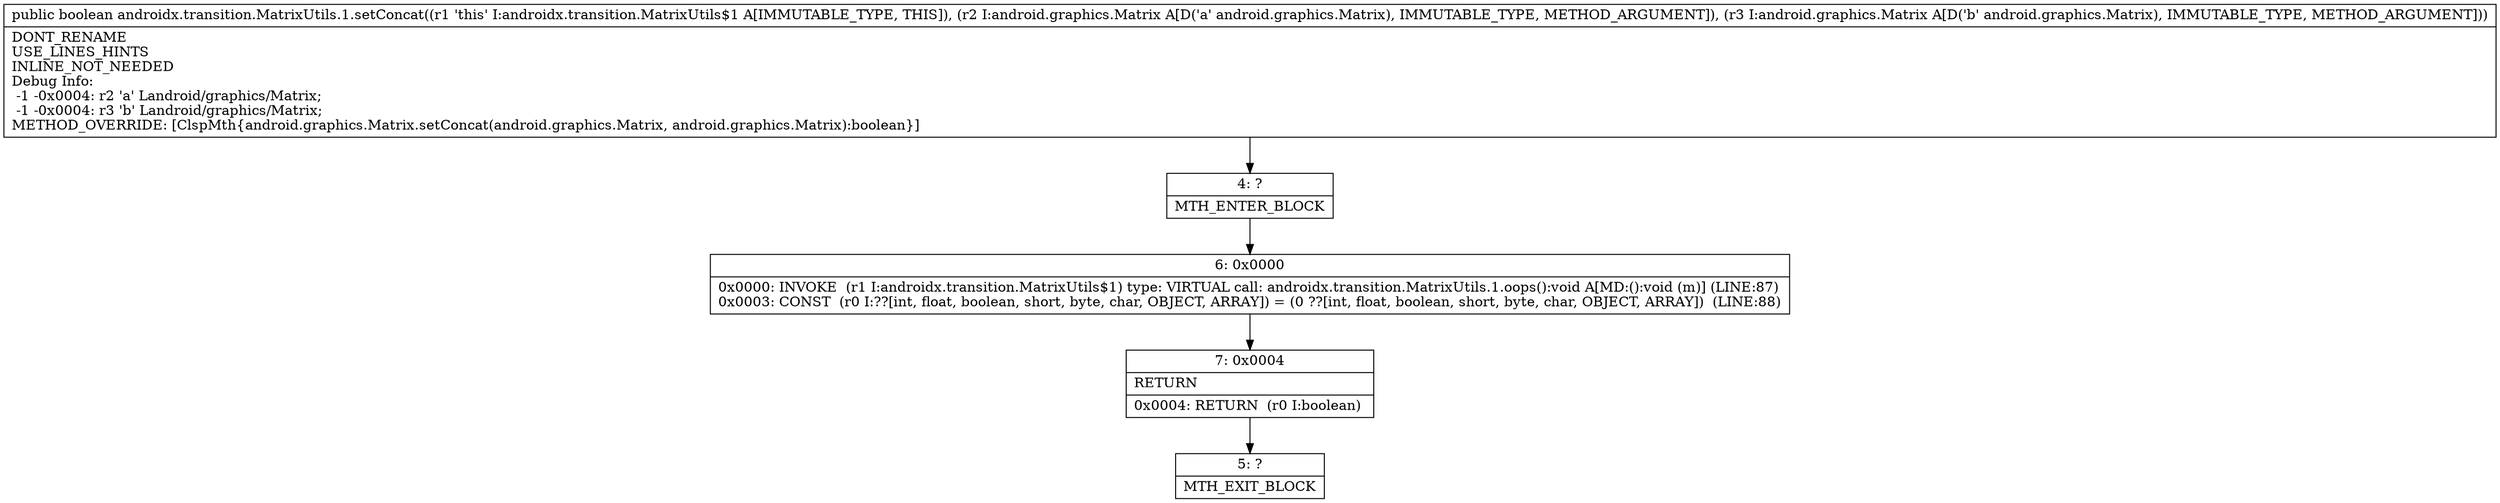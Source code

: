 digraph "CFG forandroidx.transition.MatrixUtils.1.setConcat(Landroid\/graphics\/Matrix;Landroid\/graphics\/Matrix;)Z" {
Node_4 [shape=record,label="{4\:\ ?|MTH_ENTER_BLOCK\l}"];
Node_6 [shape=record,label="{6\:\ 0x0000|0x0000: INVOKE  (r1 I:androidx.transition.MatrixUtils$1) type: VIRTUAL call: androidx.transition.MatrixUtils.1.oops():void A[MD:():void (m)] (LINE:87)\l0x0003: CONST  (r0 I:??[int, float, boolean, short, byte, char, OBJECT, ARRAY]) = (0 ??[int, float, boolean, short, byte, char, OBJECT, ARRAY])  (LINE:88)\l}"];
Node_7 [shape=record,label="{7\:\ 0x0004|RETURN\l|0x0004: RETURN  (r0 I:boolean) \l}"];
Node_5 [shape=record,label="{5\:\ ?|MTH_EXIT_BLOCK\l}"];
MethodNode[shape=record,label="{public boolean androidx.transition.MatrixUtils.1.setConcat((r1 'this' I:androidx.transition.MatrixUtils$1 A[IMMUTABLE_TYPE, THIS]), (r2 I:android.graphics.Matrix A[D('a' android.graphics.Matrix), IMMUTABLE_TYPE, METHOD_ARGUMENT]), (r3 I:android.graphics.Matrix A[D('b' android.graphics.Matrix), IMMUTABLE_TYPE, METHOD_ARGUMENT]))  | DONT_RENAME\lUSE_LINES_HINTS\lINLINE_NOT_NEEDED\lDebug Info:\l  \-1 \-0x0004: r2 'a' Landroid\/graphics\/Matrix;\l  \-1 \-0x0004: r3 'b' Landroid\/graphics\/Matrix;\lMETHOD_OVERRIDE: [ClspMth\{android.graphics.Matrix.setConcat(android.graphics.Matrix, android.graphics.Matrix):boolean\}]\l}"];
MethodNode -> Node_4;Node_4 -> Node_6;
Node_6 -> Node_7;
Node_7 -> Node_5;
}

